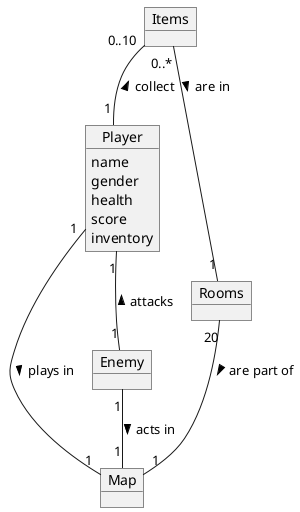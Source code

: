 @startuml DomainModel

    object Player{
        name
        gender
        health
        score
        inventory
    }

    object Map
    object Rooms
    object Enemy
    object Items

    Player "1" -- "1" Enemy : attacks < 
    Rooms "20" -- "1" Map : are part of >
    Items "0..10" -- "1" Player : collect <
    Enemy "1" -- "1" Map : acts in >
    Player "1" -- "1" Map : plays in >
    Items "0..*" -- "1" Rooms : are in >

@enduml